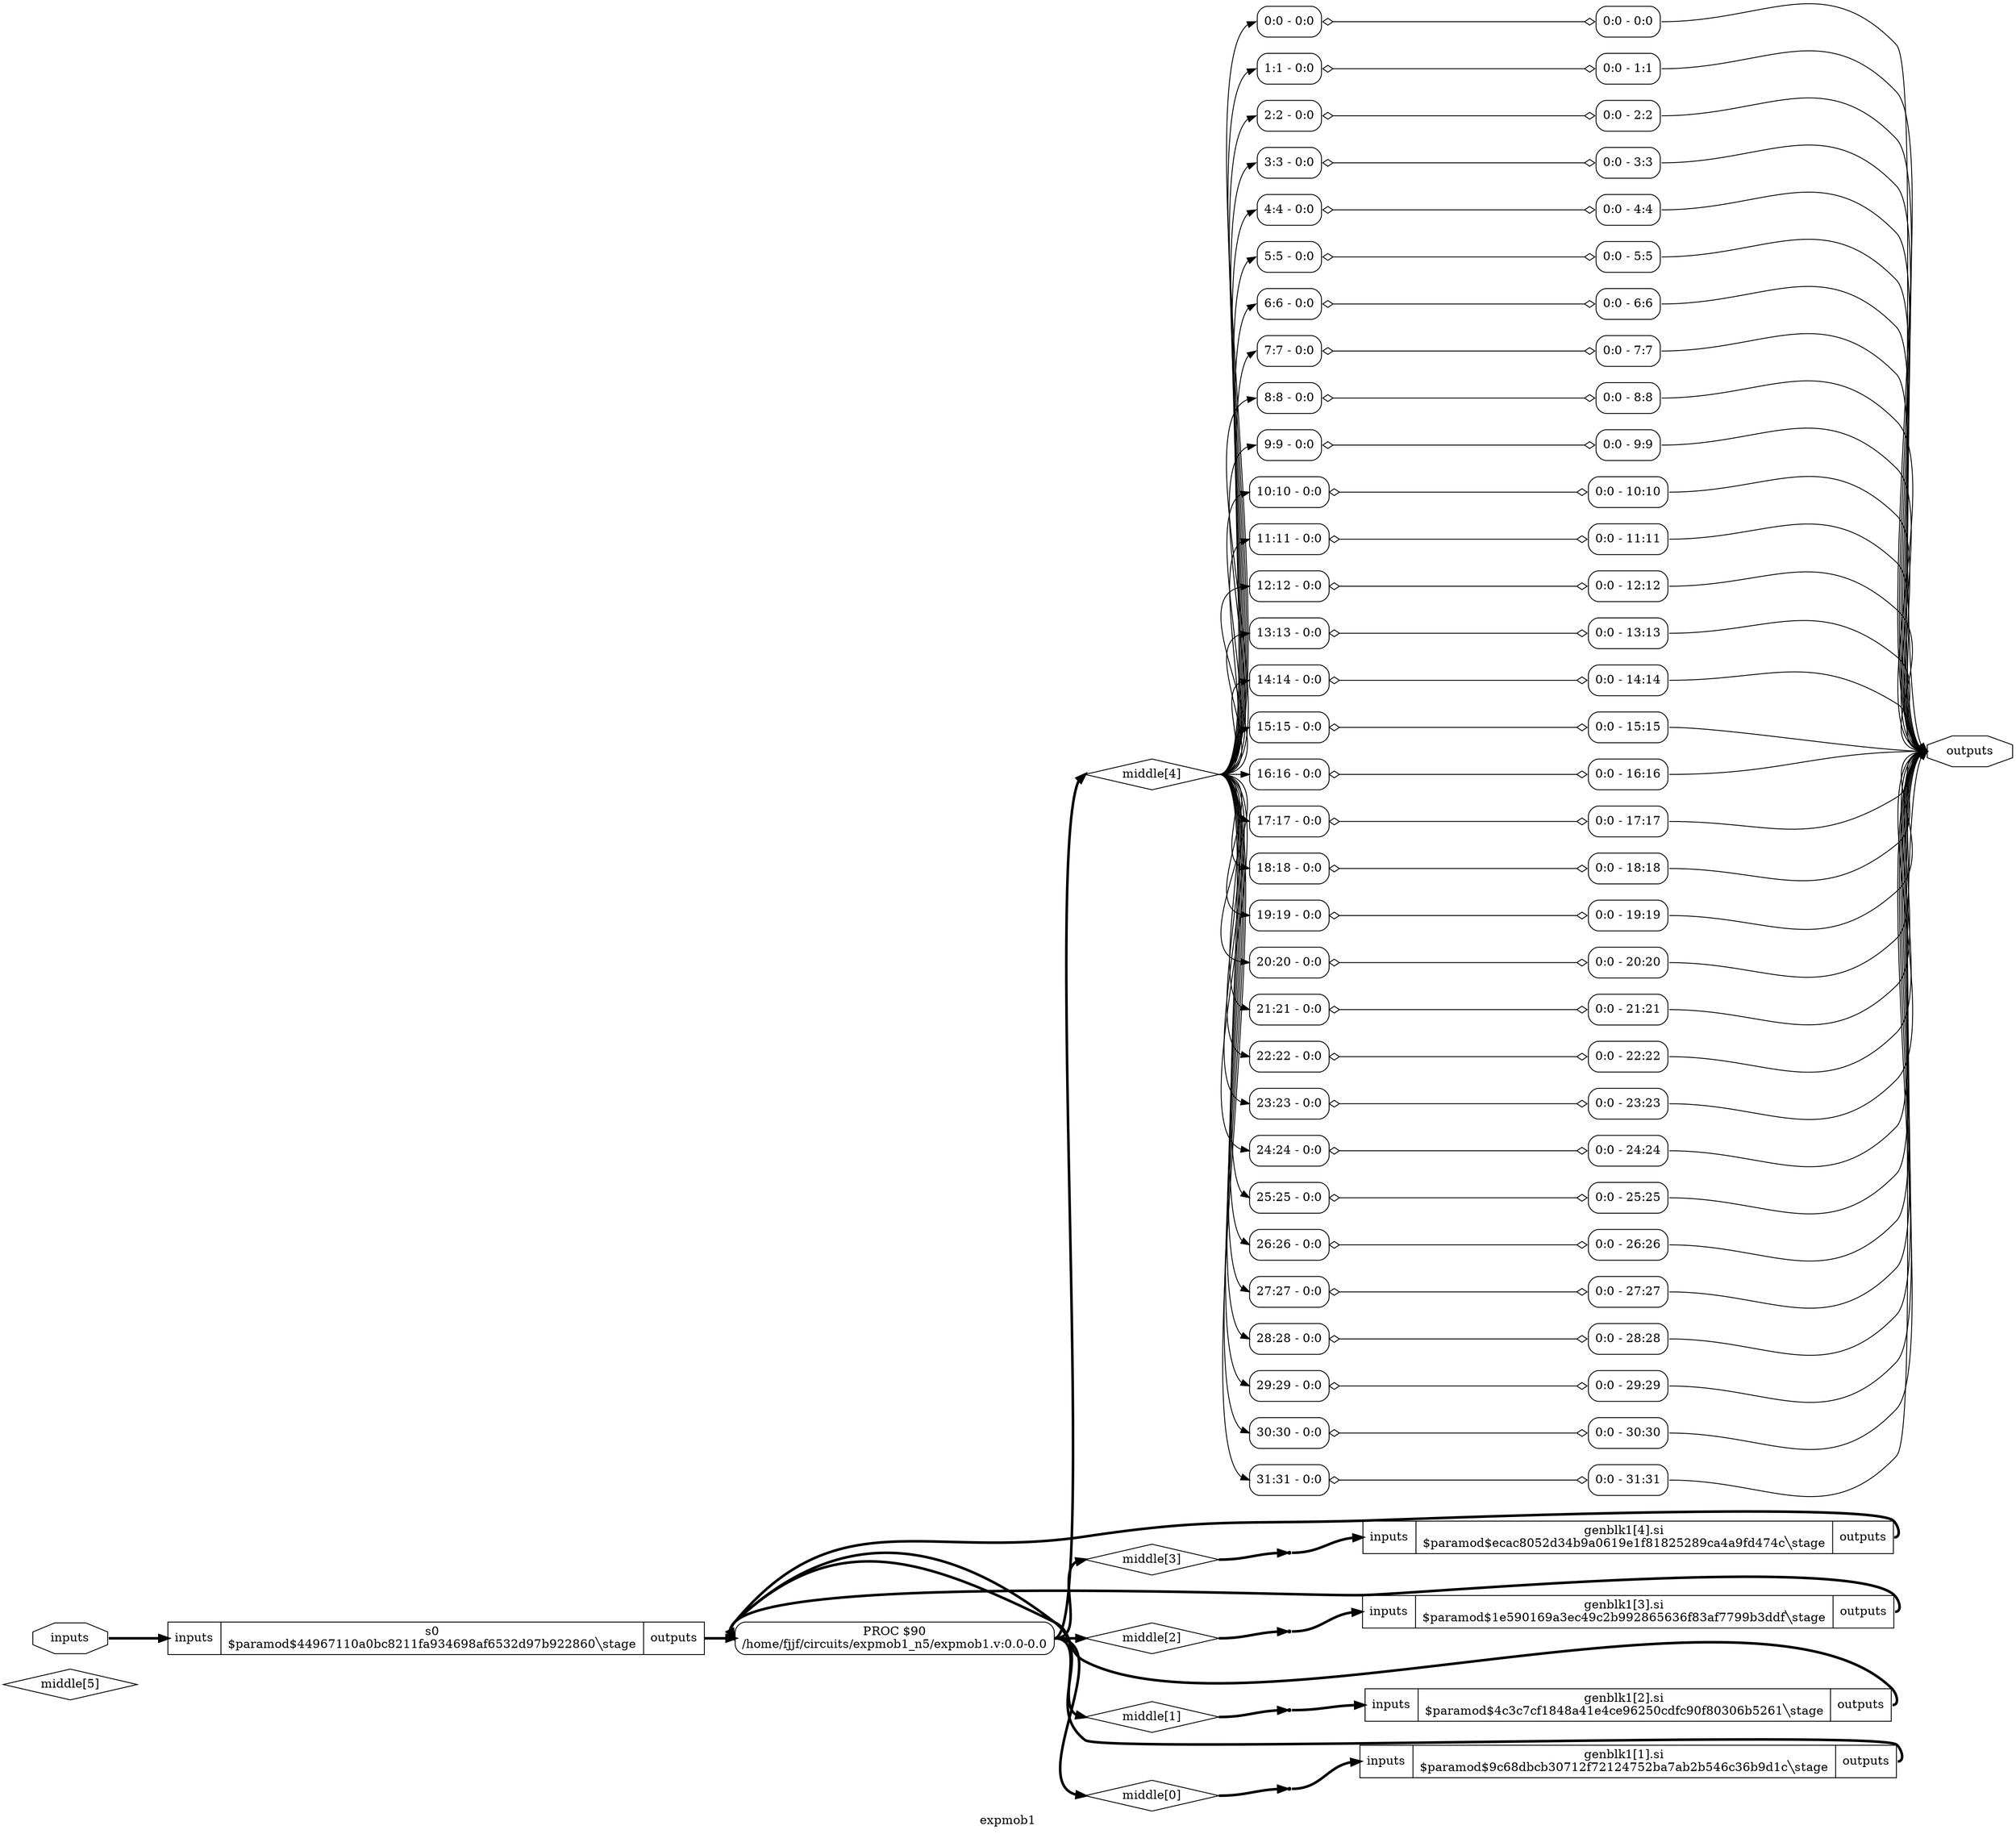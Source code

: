 digraph "expmob1" {
label="expmob1";
rankdir="LR";
remincross=true;
n6 [ shape=diamond, label="middle[5]", color="black", fontcolor="black"];
n7 [ shape=diamond, label="middle[4]", color="black", fontcolor="black"];
n8 [ shape=diamond, label="middle[3]", color="black", fontcolor="black"];
n9 [ shape=diamond, label="middle[2]", color="black", fontcolor="black"];
n10 [ shape=diamond, label="middle[1]", color="black", fontcolor="black"];
n11 [ shape=diamond, label="middle[0]", color="black", fontcolor="black"];
n21 [ shape=octagon, label="outputs", color="black", fontcolor="black"];
n22 [ shape=octagon, label="inputs", color="black", fontcolor="black"];
c23 [ shape=record, label="{{<p22> inputs}|genblk1[4].si\n$paramod$ecac8052d34b9a0619e1f81825289ca4a9fd474c&#9586;stage|{<p21> outputs}}",  ];
c24 [ shape=record, label="{{<p22> inputs}|genblk1[3].si\n$paramod$1e590169a3ec49c2b992865636f83af7799b3ddf&#9586;stage|{<p21> outputs}}",  ];
c25 [ shape=record, label="{{<p22> inputs}|genblk1[2].si\n$paramod$4c3c7cf1848a41e4ce96250cdfc90f80306b5261&#9586;stage|{<p21> outputs}}",  ];
c26 [ shape=record, label="{{<p22> inputs}|genblk1[1].si\n$paramod$9c68dbcb30712f72124752ba7ab2b546c36b9d1c&#9586;stage|{<p21> outputs}}",  ];
c27 [ shape=record, label="{{<p22> inputs}|s0\n$paramod$44967110a0bc8211fa934698af6532d97b922860&#9586;stage|{<p21> outputs}}",  ];
p0 [shape=box, style=rounded, label="PROC $90\n/home/fjjf/circuits/expmob1_n5/expmob1.v:0.0-0.0", ];
x1 [shape=point, ];
x2 [shape=point, ];
x3 [shape=point, ];
x4 [shape=point, ];
x5 [ shape=record, style=rounded, label="<s0> 0:0 - 0:0 ", color="black", fontcolor="black" ];
x6 [ shape=record, style=rounded, label="<s0> 0:0 - 0:0 ", color="black", fontcolor="black" ];
x5:e -> x6:w [arrowhead=odiamond, arrowtail=odiamond, dir=both, color="black", fontcolor="black", label=""];
x7 [ shape=record, style=rounded, label="<s0> 1:1 - 0:0 ", color="black", fontcolor="black" ];
x8 [ shape=record, style=rounded, label="<s0> 0:0 - 1:1 ", color="black", fontcolor="black" ];
x7:e -> x8:w [arrowhead=odiamond, arrowtail=odiamond, dir=both, color="black", fontcolor="black", label=""];
x9 [ shape=record, style=rounded, label="<s0> 2:2 - 0:0 ", color="black", fontcolor="black" ];
x10 [ shape=record, style=rounded, label="<s0> 0:0 - 2:2 ", color="black", fontcolor="black" ];
x9:e -> x10:w [arrowhead=odiamond, arrowtail=odiamond, dir=both, color="black", fontcolor="black", label=""];
x11 [ shape=record, style=rounded, label="<s0> 3:3 - 0:0 ", color="black", fontcolor="black" ];
x12 [ shape=record, style=rounded, label="<s0> 0:0 - 3:3 ", color="black", fontcolor="black" ];
x11:e -> x12:w [arrowhead=odiamond, arrowtail=odiamond, dir=both, color="black", fontcolor="black", label=""];
x13 [ shape=record, style=rounded, label="<s0> 4:4 - 0:0 ", color="black", fontcolor="black" ];
x14 [ shape=record, style=rounded, label="<s0> 0:0 - 4:4 ", color="black", fontcolor="black" ];
x13:e -> x14:w [arrowhead=odiamond, arrowtail=odiamond, dir=both, color="black", fontcolor="black", label=""];
x15 [ shape=record, style=rounded, label="<s0> 5:5 - 0:0 ", color="black", fontcolor="black" ];
x16 [ shape=record, style=rounded, label="<s0> 0:0 - 5:5 ", color="black", fontcolor="black" ];
x15:e -> x16:w [arrowhead=odiamond, arrowtail=odiamond, dir=both, color="black", fontcolor="black", label=""];
x17 [ shape=record, style=rounded, label="<s0> 6:6 - 0:0 ", color="black", fontcolor="black" ];
x18 [ shape=record, style=rounded, label="<s0> 0:0 - 6:6 ", color="black", fontcolor="black" ];
x17:e -> x18:w [arrowhead=odiamond, arrowtail=odiamond, dir=both, color="black", fontcolor="black", label=""];
x19 [ shape=record, style=rounded, label="<s0> 7:7 - 0:0 ", color="black", fontcolor="black" ];
x20 [ shape=record, style=rounded, label="<s0> 0:0 - 7:7 ", color="black", fontcolor="black" ];
x19:e -> x20:w [arrowhead=odiamond, arrowtail=odiamond, dir=both, color="black", fontcolor="black", label=""];
x21 [ shape=record, style=rounded, label="<s0> 8:8 - 0:0 ", color="black", fontcolor="black" ];
x22 [ shape=record, style=rounded, label="<s0> 0:0 - 8:8 ", color="black", fontcolor="black" ];
x21:e -> x22:w [arrowhead=odiamond, arrowtail=odiamond, dir=both, color="black", fontcolor="black", label=""];
x23 [ shape=record, style=rounded, label="<s0> 9:9 - 0:0 ", color="black", fontcolor="black" ];
x24 [ shape=record, style=rounded, label="<s0> 0:0 - 9:9 ", color="black", fontcolor="black" ];
x23:e -> x24:w [arrowhead=odiamond, arrowtail=odiamond, dir=both, color="black", fontcolor="black", label=""];
x25 [ shape=record, style=rounded, label="<s0> 10:10 - 0:0 ", color="black", fontcolor="black" ];
x26 [ shape=record, style=rounded, label="<s0> 0:0 - 10:10 ", color="black", fontcolor="black" ];
x25:e -> x26:w [arrowhead=odiamond, arrowtail=odiamond, dir=both, color="black", fontcolor="black", label=""];
x27 [ shape=record, style=rounded, label="<s0> 11:11 - 0:0 ", color="black", fontcolor="black" ];
x28 [ shape=record, style=rounded, label="<s0> 0:0 - 11:11 ", color="black", fontcolor="black" ];
x27:e -> x28:w [arrowhead=odiamond, arrowtail=odiamond, dir=both, color="black", fontcolor="black", label=""];
x29 [ shape=record, style=rounded, label="<s0> 12:12 - 0:0 ", color="black", fontcolor="black" ];
x30 [ shape=record, style=rounded, label="<s0> 0:0 - 12:12 ", color="black", fontcolor="black" ];
x29:e -> x30:w [arrowhead=odiamond, arrowtail=odiamond, dir=both, color="black", fontcolor="black", label=""];
x31 [ shape=record, style=rounded, label="<s0> 13:13 - 0:0 ", color="black", fontcolor="black" ];
x32 [ shape=record, style=rounded, label="<s0> 0:0 - 13:13 ", color="black", fontcolor="black" ];
x31:e -> x32:w [arrowhead=odiamond, arrowtail=odiamond, dir=both, color="black", fontcolor="black", label=""];
x33 [ shape=record, style=rounded, label="<s0> 14:14 - 0:0 ", color="black", fontcolor="black" ];
x34 [ shape=record, style=rounded, label="<s0> 0:0 - 14:14 ", color="black", fontcolor="black" ];
x33:e -> x34:w [arrowhead=odiamond, arrowtail=odiamond, dir=both, color="black", fontcolor="black", label=""];
x35 [ shape=record, style=rounded, label="<s0> 15:15 - 0:0 ", color="black", fontcolor="black" ];
x36 [ shape=record, style=rounded, label="<s0> 0:0 - 15:15 ", color="black", fontcolor="black" ];
x35:e -> x36:w [arrowhead=odiamond, arrowtail=odiamond, dir=both, color="black", fontcolor="black", label=""];
x37 [ shape=record, style=rounded, label="<s0> 16:16 - 0:0 ", color="black", fontcolor="black" ];
x38 [ shape=record, style=rounded, label="<s0> 0:0 - 16:16 ", color="black", fontcolor="black" ];
x37:e -> x38:w [arrowhead=odiamond, arrowtail=odiamond, dir=both, color="black", fontcolor="black", label=""];
x39 [ shape=record, style=rounded, label="<s0> 17:17 - 0:0 ", color="black", fontcolor="black" ];
x40 [ shape=record, style=rounded, label="<s0> 0:0 - 17:17 ", color="black", fontcolor="black" ];
x39:e -> x40:w [arrowhead=odiamond, arrowtail=odiamond, dir=both, color="black", fontcolor="black", label=""];
x41 [ shape=record, style=rounded, label="<s0> 18:18 - 0:0 ", color="black", fontcolor="black" ];
x42 [ shape=record, style=rounded, label="<s0> 0:0 - 18:18 ", color="black", fontcolor="black" ];
x41:e -> x42:w [arrowhead=odiamond, arrowtail=odiamond, dir=both, color="black", fontcolor="black", label=""];
x43 [ shape=record, style=rounded, label="<s0> 19:19 - 0:0 ", color="black", fontcolor="black" ];
x44 [ shape=record, style=rounded, label="<s0> 0:0 - 19:19 ", color="black", fontcolor="black" ];
x43:e -> x44:w [arrowhead=odiamond, arrowtail=odiamond, dir=both, color="black", fontcolor="black", label=""];
x45 [ shape=record, style=rounded, label="<s0> 20:20 - 0:0 ", color="black", fontcolor="black" ];
x46 [ shape=record, style=rounded, label="<s0> 0:0 - 20:20 ", color="black", fontcolor="black" ];
x45:e -> x46:w [arrowhead=odiamond, arrowtail=odiamond, dir=both, color="black", fontcolor="black", label=""];
x47 [ shape=record, style=rounded, label="<s0> 21:21 - 0:0 ", color="black", fontcolor="black" ];
x48 [ shape=record, style=rounded, label="<s0> 0:0 - 21:21 ", color="black", fontcolor="black" ];
x47:e -> x48:w [arrowhead=odiamond, arrowtail=odiamond, dir=both, color="black", fontcolor="black", label=""];
x49 [ shape=record, style=rounded, label="<s0> 22:22 - 0:0 ", color="black", fontcolor="black" ];
x50 [ shape=record, style=rounded, label="<s0> 0:0 - 22:22 ", color="black", fontcolor="black" ];
x49:e -> x50:w [arrowhead=odiamond, arrowtail=odiamond, dir=both, color="black", fontcolor="black", label=""];
x51 [ shape=record, style=rounded, label="<s0> 23:23 - 0:0 ", color="black", fontcolor="black" ];
x52 [ shape=record, style=rounded, label="<s0> 0:0 - 23:23 ", color="black", fontcolor="black" ];
x51:e -> x52:w [arrowhead=odiamond, arrowtail=odiamond, dir=both, color="black", fontcolor="black", label=""];
x53 [ shape=record, style=rounded, label="<s0> 24:24 - 0:0 ", color="black", fontcolor="black" ];
x54 [ shape=record, style=rounded, label="<s0> 0:0 - 24:24 ", color="black", fontcolor="black" ];
x53:e -> x54:w [arrowhead=odiamond, arrowtail=odiamond, dir=both, color="black", fontcolor="black", label=""];
x55 [ shape=record, style=rounded, label="<s0> 25:25 - 0:0 ", color="black", fontcolor="black" ];
x56 [ shape=record, style=rounded, label="<s0> 0:0 - 25:25 ", color="black", fontcolor="black" ];
x55:e -> x56:w [arrowhead=odiamond, arrowtail=odiamond, dir=both, color="black", fontcolor="black", label=""];
x57 [ shape=record, style=rounded, label="<s0> 26:26 - 0:0 ", color="black", fontcolor="black" ];
x58 [ shape=record, style=rounded, label="<s0> 0:0 - 26:26 ", color="black", fontcolor="black" ];
x57:e -> x58:w [arrowhead=odiamond, arrowtail=odiamond, dir=both, color="black", fontcolor="black", label=""];
x59 [ shape=record, style=rounded, label="<s0> 27:27 - 0:0 ", color="black", fontcolor="black" ];
x60 [ shape=record, style=rounded, label="<s0> 0:0 - 27:27 ", color="black", fontcolor="black" ];
x59:e -> x60:w [arrowhead=odiamond, arrowtail=odiamond, dir=both, color="black", fontcolor="black", label=""];
x61 [ shape=record, style=rounded, label="<s0> 28:28 - 0:0 ", color="black", fontcolor="black" ];
x62 [ shape=record, style=rounded, label="<s0> 0:0 - 28:28 ", color="black", fontcolor="black" ];
x61:e -> x62:w [arrowhead=odiamond, arrowtail=odiamond, dir=both, color="black", fontcolor="black", label=""];
x63 [ shape=record, style=rounded, label="<s0> 29:29 - 0:0 ", color="black", fontcolor="black" ];
x64 [ shape=record, style=rounded, label="<s0> 0:0 - 29:29 ", color="black", fontcolor="black" ];
x63:e -> x64:w [arrowhead=odiamond, arrowtail=odiamond, dir=both, color="black", fontcolor="black", label=""];
x65 [ shape=record, style=rounded, label="<s0> 30:30 - 0:0 ", color="black", fontcolor="black" ];
x66 [ shape=record, style=rounded, label="<s0> 0:0 - 30:30 ", color="black", fontcolor="black" ];
x65:e -> x66:w [arrowhead=odiamond, arrowtail=odiamond, dir=both, color="black", fontcolor="black", label=""];
x67 [ shape=record, style=rounded, label="<s0> 31:31 - 0:0 ", color="black", fontcolor="black" ];
x68 [ shape=record, style=rounded, label="<s0> 0:0 - 31:31 ", color="black", fontcolor="black" ];
x67:e -> x68:w [arrowhead=odiamond, arrowtail=odiamond, dir=both, color="black", fontcolor="black", label=""];
p0:e -> n10:w [color="black", fontcolor="black", style="setlinewidth(3)", label=""];
n10:e -> x2:w [color="black", fontcolor="black", style="setlinewidth(3)", label=""];
p0:e -> n11:w [color="black", fontcolor="black", style="setlinewidth(3)", label=""];
n11:e -> x1:w [color="black", fontcolor="black", style="setlinewidth(3)", label=""];
c23:p21:e -> p0:w [color="black", fontcolor="black", style="setlinewidth(3)", label=""];
x4:e -> c23:p22:w [color="black", fontcolor="black", style="setlinewidth(3)", label=""];
c24:p21:e -> p0:w [color="black", fontcolor="black", style="setlinewidth(3)", label=""];
x3:e -> c24:p22:w [color="black", fontcolor="black", style="setlinewidth(3)", label=""];
c25:p21:e -> p0:w [color="black", fontcolor="black", style="setlinewidth(3)", label=""];
x2:e -> c25:p22:w [color="black", fontcolor="black", style="setlinewidth(3)", label=""];
c26:p21:e -> p0:w [color="black", fontcolor="black", style="setlinewidth(3)", label=""];
x1:e -> c26:p22:w [color="black", fontcolor="black", style="setlinewidth(3)", label=""];
c27:p21:e -> p0:w [color="black", fontcolor="black", style="setlinewidth(3)", label=""];
x10:s0:e -> n21:w [color="black", fontcolor="black", label=""];
x12:s0:e -> n21:w [color="black", fontcolor="black", label=""];
x14:s0:e -> n21:w [color="black", fontcolor="black", label=""];
x16:s0:e -> n21:w [color="black", fontcolor="black", label=""];
x18:s0:e -> n21:w [color="black", fontcolor="black", label=""];
x20:s0:e -> n21:w [color="black", fontcolor="black", label=""];
x22:s0:e -> n21:w [color="black", fontcolor="black", label=""];
x24:s0:e -> n21:w [color="black", fontcolor="black", label=""];
x26:s0:e -> n21:w [color="black", fontcolor="black", label=""];
x28:s0:e -> n21:w [color="black", fontcolor="black", label=""];
x30:s0:e -> n21:w [color="black", fontcolor="black", label=""];
x32:s0:e -> n21:w [color="black", fontcolor="black", label=""];
x34:s0:e -> n21:w [color="black", fontcolor="black", label=""];
x36:s0:e -> n21:w [color="black", fontcolor="black", label=""];
x38:s0:e -> n21:w [color="black", fontcolor="black", label=""];
x40:s0:e -> n21:w [color="black", fontcolor="black", label=""];
x42:s0:e -> n21:w [color="black", fontcolor="black", label=""];
x44:s0:e -> n21:w [color="black", fontcolor="black", label=""];
x46:s0:e -> n21:w [color="black", fontcolor="black", label=""];
x48:s0:e -> n21:w [color="black", fontcolor="black", label=""];
x50:s0:e -> n21:w [color="black", fontcolor="black", label=""];
x52:s0:e -> n21:w [color="black", fontcolor="black", label=""];
x54:s0:e -> n21:w [color="black", fontcolor="black", label=""];
x56:s0:e -> n21:w [color="black", fontcolor="black", label=""];
x58:s0:e -> n21:w [color="black", fontcolor="black", label=""];
x60:s0:e -> n21:w [color="black", fontcolor="black", label=""];
x62:s0:e -> n21:w [color="black", fontcolor="black", label=""];
x64:s0:e -> n21:w [color="black", fontcolor="black", label=""];
x66:s0:e -> n21:w [color="black", fontcolor="black", label=""];
x68:s0:e -> n21:w [color="black", fontcolor="black", label=""];
x6:s0:e -> n21:w [color="black", fontcolor="black", label=""];
x8:s0:e -> n21:w [color="black", fontcolor="black", label=""];
n22:e -> c27:p22:w [color="black", fontcolor="black", style="setlinewidth(3)", label=""];
p0:e -> n7:w [color="black", fontcolor="black", style="setlinewidth(3)", label=""];
n7:e -> x11:s0:w [color="black", fontcolor="black", label=""];
n7:e -> x13:s0:w [color="black", fontcolor="black", label=""];
n7:e -> x15:s0:w [color="black", fontcolor="black", label=""];
n7:e -> x17:s0:w [color="black", fontcolor="black", label=""];
n7:e -> x19:s0:w [color="black", fontcolor="black", label=""];
n7:e -> x21:s0:w [color="black", fontcolor="black", label=""];
n7:e -> x23:s0:w [color="black", fontcolor="black", label=""];
n7:e -> x25:s0:w [color="black", fontcolor="black", label=""];
n7:e -> x27:s0:w [color="black", fontcolor="black", label=""];
n7:e -> x29:s0:w [color="black", fontcolor="black", label=""];
n7:e -> x31:s0:w [color="black", fontcolor="black", label=""];
n7:e -> x33:s0:w [color="black", fontcolor="black", label=""];
n7:e -> x35:s0:w [color="black", fontcolor="black", label=""];
n7:e -> x37:s0:w [color="black", fontcolor="black", label=""];
n7:e -> x39:s0:w [color="black", fontcolor="black", label=""];
n7:e -> x41:s0:w [color="black", fontcolor="black", label=""];
n7:e -> x43:s0:w [color="black", fontcolor="black", label=""];
n7:e -> x45:s0:w [color="black", fontcolor="black", label=""];
n7:e -> x47:s0:w [color="black", fontcolor="black", label=""];
n7:e -> x49:s0:w [color="black", fontcolor="black", label=""];
n7:e -> x51:s0:w [color="black", fontcolor="black", label=""];
n7:e -> x53:s0:w [color="black", fontcolor="black", label=""];
n7:e -> x55:s0:w [color="black", fontcolor="black", label=""];
n7:e -> x57:s0:w [color="black", fontcolor="black", label=""];
n7:e -> x59:s0:w [color="black", fontcolor="black", label=""];
n7:e -> x5:s0:w [color="black", fontcolor="black", label=""];
n7:e -> x61:s0:w [color="black", fontcolor="black", label=""];
n7:e -> x63:s0:w [color="black", fontcolor="black", label=""];
n7:e -> x65:s0:w [color="black", fontcolor="black", label=""];
n7:e -> x67:s0:w [color="black", fontcolor="black", label=""];
n7:e -> x7:s0:w [color="black", fontcolor="black", label=""];
n7:e -> x9:s0:w [color="black", fontcolor="black", label=""];
p0:e -> n8:w [color="black", fontcolor="black", style="setlinewidth(3)", label=""];
n8:e -> x4:w [color="black", fontcolor="black", style="setlinewidth(3)", label=""];
p0:e -> n9:w [color="black", fontcolor="black", style="setlinewidth(3)", label=""];
n9:e -> x3:w [color="black", fontcolor="black", style="setlinewidth(3)", label=""];
}

